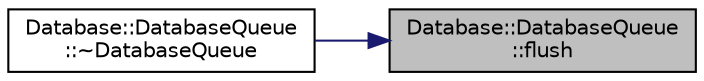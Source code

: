 digraph "Database::DatabaseQueue::flush"
{
 // LATEX_PDF_SIZE
  edge [fontname="Helvetica",fontsize="10",labelfontname="Helvetica",labelfontsize="10"];
  node [fontname="Helvetica",fontsize="10",shape=record];
  rankdir="RL";
  Node1 [label="Database::DatabaseQueue\l::flush",height=0.2,width=0.4,color="black", fillcolor="grey75", style="filled", fontcolor="black",tooltip=" "];
  Node1 -> Node2 [dir="back",color="midnightblue",fontsize="10",style="solid",fontname="Helvetica"];
  Node2 [label="Database::DatabaseQueue\l::~DatabaseQueue",height=0.2,width=0.4,color="black", fillcolor="white", style="filled",URL="$class_database_1_1_database_queue.html#ab1d818805bed22dc99601f016cfd3cdb",tooltip=" "];
}
